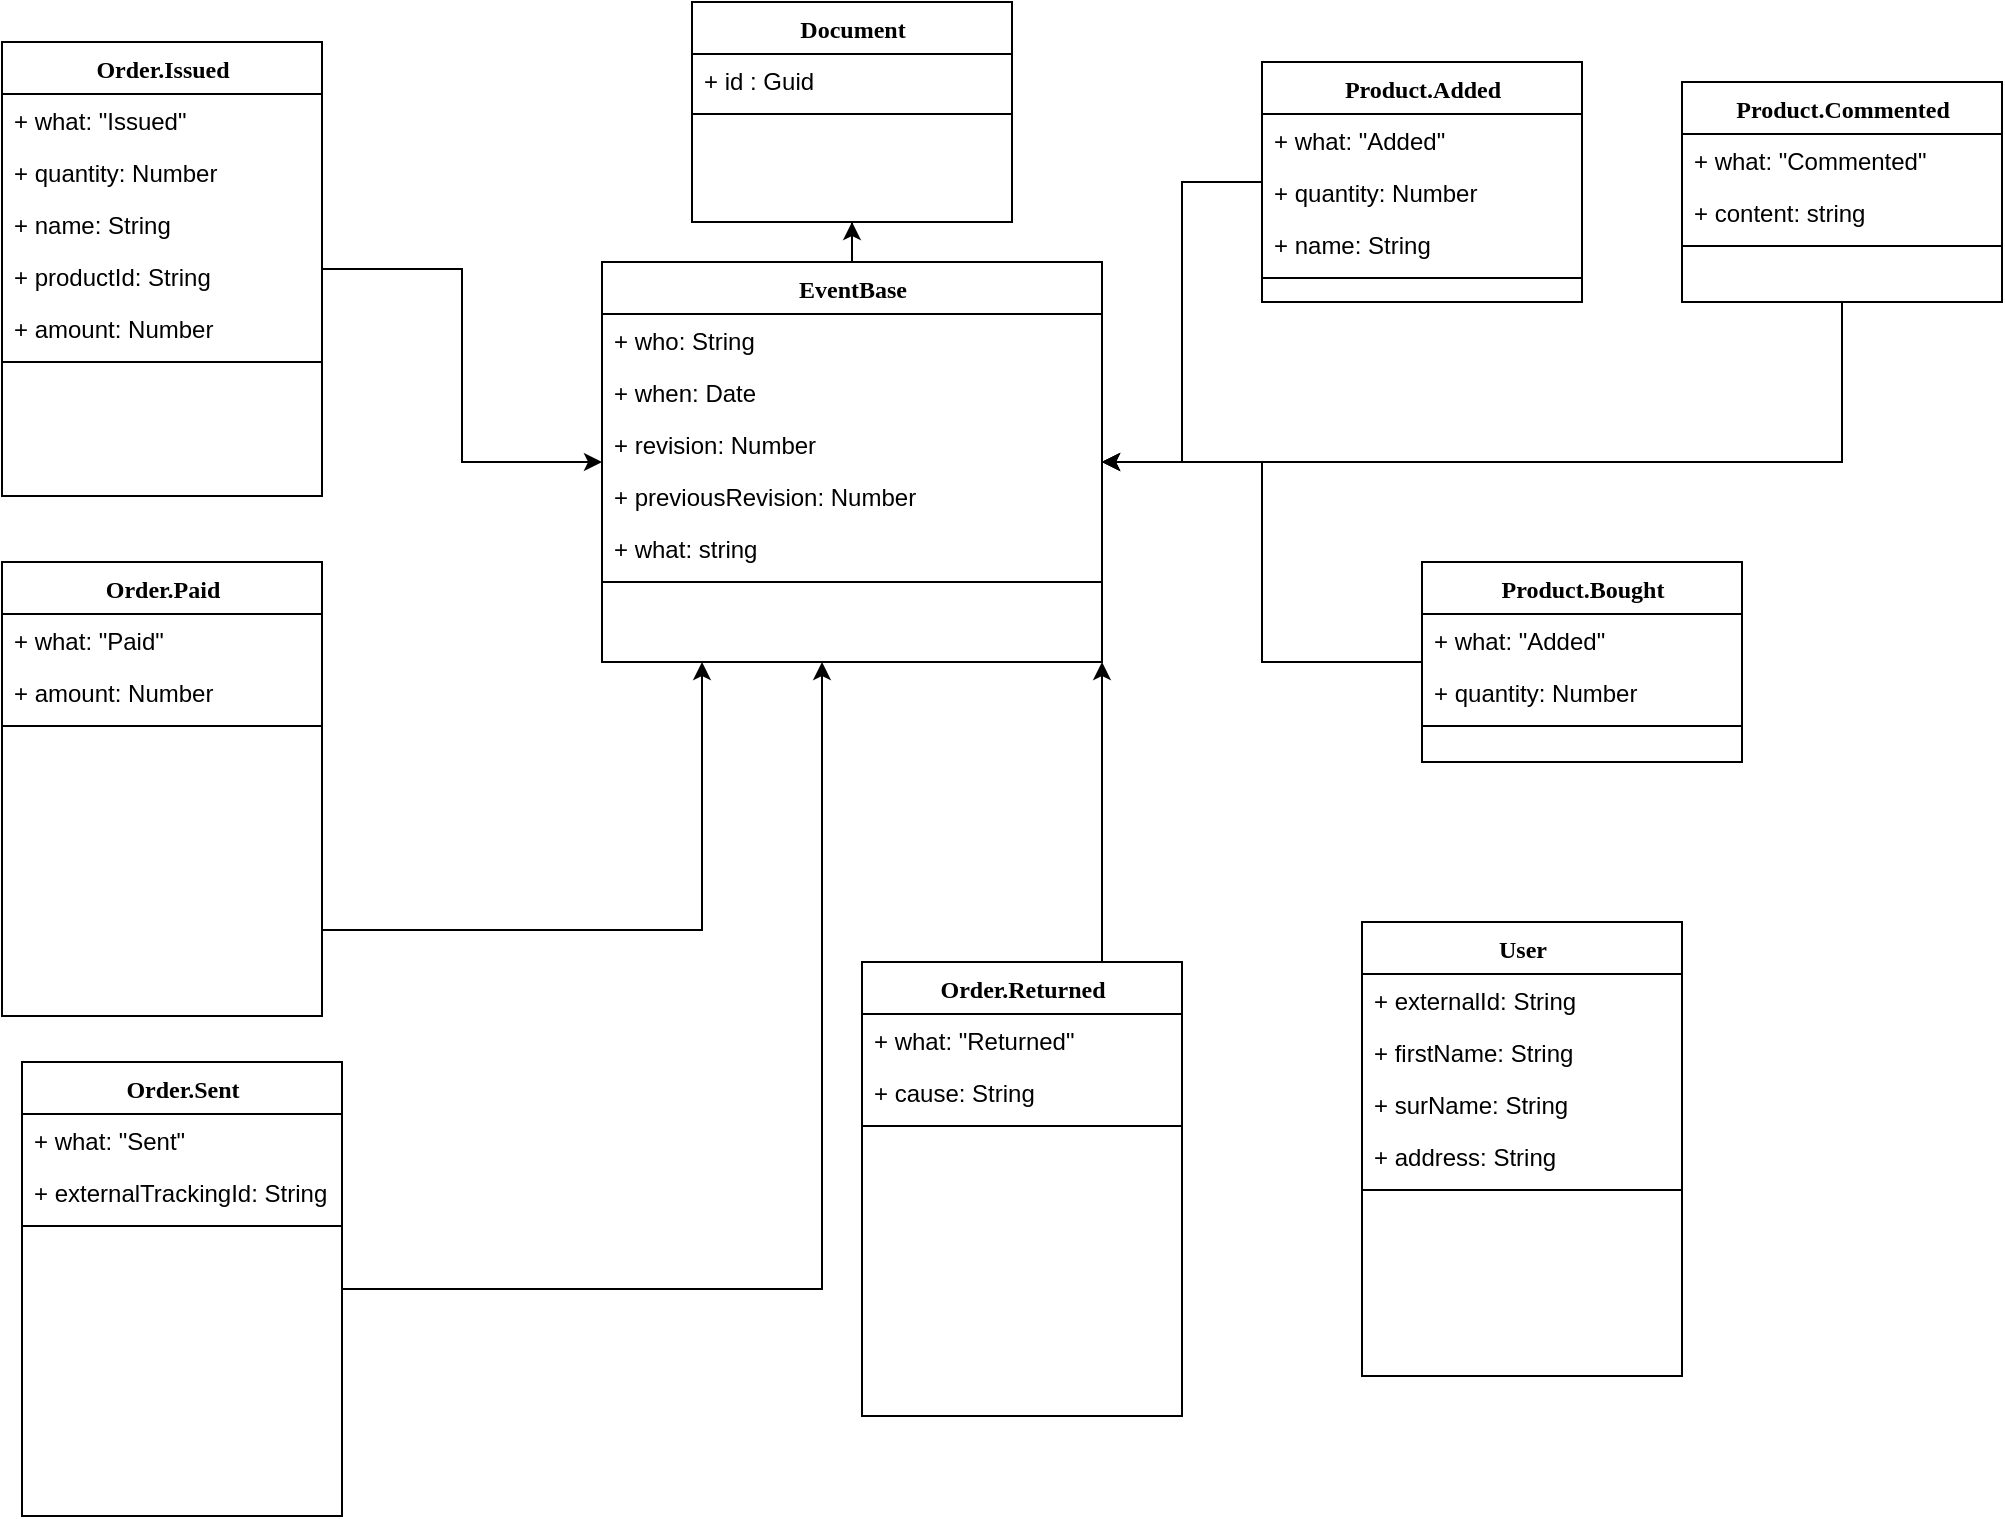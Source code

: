 <mxfile version="13.8.8" type="github">
  <diagram name="Page-1" id="9f46799a-70d6-7492-0946-bef42562c5a5">
    <mxGraphModel dx="965" dy="557" grid="1" gridSize="10" guides="1" tooltips="1" connect="1" arrows="1" fold="1" page="1" pageScale="1" pageWidth="1100" pageHeight="850" background="#ffffff" math="0" shadow="0">
      <root>
        <mxCell id="0" />
        <mxCell id="1" parent="0" />
        <mxCell id="pEbF4z53TQboREh2JlvP-35" value="" style="edgeStyle=orthogonalEdgeStyle;rounded=0;orthogonalLoop=1;jettySize=auto;html=1;" edge="1" parent="1" source="78961159f06e98e8-17" target="pEbF4z53TQboREh2JlvP-26">
          <mxGeometry relative="1" as="geometry" />
        </mxCell>
        <mxCell id="78961159f06e98e8-17" value="Order.Issued" style="swimlane;html=1;fontStyle=1;align=center;verticalAlign=top;childLayout=stackLayout;horizontal=1;startSize=26;horizontalStack=0;resizeParent=1;resizeLast=0;collapsible=1;marginBottom=0;swimlaneFillColor=#ffffff;rounded=0;shadow=0;comic=0;labelBackgroundColor=none;strokeWidth=1;fillColor=none;fontFamily=Verdana;fontSize=12" parent="1" vertex="1">
          <mxGeometry x="20" y="20" width="160" height="227" as="geometry" />
        </mxCell>
        <mxCell id="78961159f06e98e8-25" value="+ what: &quot;Issued&quot;" style="text;html=1;strokeColor=none;fillColor=none;align=left;verticalAlign=top;spacingLeft=4;spacingRight=4;whiteSpace=wrap;overflow=hidden;rotatable=0;points=[[0,0.5],[1,0.5]];portConstraint=eastwest;" parent="78961159f06e98e8-17" vertex="1">
          <mxGeometry y="26" width="160" height="26" as="geometry" />
        </mxCell>
        <mxCell id="78961159f06e98e8-24" value="+ quantity: Number" style="text;html=1;strokeColor=none;fillColor=none;align=left;verticalAlign=top;spacingLeft=4;spacingRight=4;whiteSpace=wrap;overflow=hidden;rotatable=0;points=[[0,0.5],[1,0.5]];portConstraint=eastwest;" parent="78961159f06e98e8-17" vertex="1">
          <mxGeometry y="52" width="160" height="26" as="geometry" />
        </mxCell>
        <mxCell id="pEbF4z53TQboREh2JlvP-37" value="+ name: String" style="text;html=1;strokeColor=none;fillColor=none;align=left;verticalAlign=top;spacingLeft=4;spacingRight=4;whiteSpace=wrap;overflow=hidden;rotatable=0;points=[[0,0.5],[1,0.5]];portConstraint=eastwest;" vertex="1" parent="78961159f06e98e8-17">
          <mxGeometry y="78" width="160" height="26" as="geometry" />
        </mxCell>
        <mxCell id="pEbF4z53TQboREh2JlvP-38" value="+ productId: String&lt;br&gt;" style="text;html=1;strokeColor=none;fillColor=none;align=left;verticalAlign=top;spacingLeft=4;spacingRight=4;whiteSpace=wrap;overflow=hidden;rotatable=0;points=[[0,0.5],[1,0.5]];portConstraint=eastwest;" vertex="1" parent="78961159f06e98e8-17">
          <mxGeometry y="104" width="160" height="26" as="geometry" />
        </mxCell>
        <mxCell id="pEbF4z53TQboREh2JlvP-57" value="+ amount: Number" style="text;html=1;strokeColor=none;fillColor=none;align=left;verticalAlign=top;spacingLeft=4;spacingRight=4;whiteSpace=wrap;overflow=hidden;rotatable=0;points=[[0,0.5],[1,0.5]];portConstraint=eastwest;" vertex="1" parent="78961159f06e98e8-17">
          <mxGeometry y="130" width="160" height="26" as="geometry" />
        </mxCell>
        <mxCell id="78961159f06e98e8-19" value="" style="line;html=1;strokeWidth=1;fillColor=none;align=left;verticalAlign=middle;spacingTop=-1;spacingLeft=3;spacingRight=3;rotatable=0;labelPosition=right;points=[];portConstraint=eastwest;" parent="78961159f06e98e8-17" vertex="1">
          <mxGeometry y="156" width="160" height="8" as="geometry" />
        </mxCell>
        <mxCell id="pEbF4z53TQboREh2JlvP-1" value="Document" style="swimlane;html=1;fontStyle=1;align=center;verticalAlign=top;childLayout=stackLayout;horizontal=1;startSize=26;horizontalStack=0;resizeParent=1;resizeLast=0;collapsible=1;marginBottom=0;swimlaneFillColor=#ffffff;rounded=0;shadow=0;comic=0;labelBackgroundColor=none;strokeWidth=1;fillColor=none;fontFamily=Verdana;fontSize=12" vertex="1" parent="1">
          <mxGeometry x="365" width="160" height="110" as="geometry" />
        </mxCell>
        <mxCell id="pEbF4z53TQboREh2JlvP-3" value="+ id : Guid&lt;br&gt;" style="text;html=1;strokeColor=none;fillColor=none;align=left;verticalAlign=top;spacingLeft=4;spacingRight=4;whiteSpace=wrap;overflow=hidden;rotatable=0;points=[[0,0.5],[1,0.5]];portConstraint=eastwest;" vertex="1" parent="pEbF4z53TQboREh2JlvP-1">
          <mxGeometry y="26" width="160" height="26" as="geometry" />
        </mxCell>
        <mxCell id="pEbF4z53TQboREh2JlvP-7" value="" style="line;html=1;strokeWidth=1;fillColor=none;align=left;verticalAlign=middle;spacingTop=-1;spacingLeft=3;spacingRight=3;rotatable=0;labelPosition=right;points=[];portConstraint=eastwest;" vertex="1" parent="pEbF4z53TQboREh2JlvP-1">
          <mxGeometry y="52" width="160" height="8" as="geometry" />
        </mxCell>
        <mxCell id="pEbF4z53TQboREh2JlvP-36" style="edgeStyle=orthogonalEdgeStyle;rounded=0;orthogonalLoop=1;jettySize=auto;html=1;" edge="1" parent="1" source="pEbF4z53TQboREh2JlvP-26" target="pEbF4z53TQboREh2JlvP-1">
          <mxGeometry relative="1" as="geometry" />
        </mxCell>
        <mxCell id="pEbF4z53TQboREh2JlvP-26" value="EventBase" style="swimlane;html=1;fontStyle=1;align=center;verticalAlign=top;childLayout=stackLayout;horizontal=1;startSize=26;horizontalStack=0;resizeParent=1;resizeLast=0;collapsible=1;marginBottom=0;swimlaneFillColor=#ffffff;rounded=0;shadow=0;comic=0;labelBackgroundColor=none;strokeWidth=1;fillColor=none;fontFamily=Verdana;fontSize=12" vertex="1" parent="1">
          <mxGeometry x="320" y="130" width="250" height="200" as="geometry" />
        </mxCell>
        <mxCell id="pEbF4z53TQboREh2JlvP-17" value="+ who: String" style="text;html=1;strokeColor=none;fillColor=none;align=left;verticalAlign=top;spacingLeft=4;spacingRight=4;whiteSpace=wrap;overflow=hidden;rotatable=0;points=[[0,0.5],[1,0.5]];portConstraint=eastwest;" vertex="1" parent="pEbF4z53TQboREh2JlvP-26">
          <mxGeometry y="26" width="250" height="26" as="geometry" />
        </mxCell>
        <mxCell id="pEbF4z53TQboREh2JlvP-18" value="+ when: Date" style="text;html=1;strokeColor=none;fillColor=none;align=left;verticalAlign=top;spacingLeft=4;spacingRight=4;whiteSpace=wrap;overflow=hidden;rotatable=0;points=[[0,0.5],[1,0.5]];portConstraint=eastwest;" vertex="1" parent="pEbF4z53TQboREh2JlvP-26">
          <mxGeometry y="52" width="250" height="26" as="geometry" />
        </mxCell>
        <mxCell id="pEbF4z53TQboREh2JlvP-19" value="+ revision: Number" style="text;html=1;strokeColor=none;fillColor=none;align=left;verticalAlign=top;spacingLeft=4;spacingRight=4;whiteSpace=wrap;overflow=hidden;rotatable=0;points=[[0,0.5],[1,0.5]];portConstraint=eastwest;" vertex="1" parent="pEbF4z53TQboREh2JlvP-26">
          <mxGeometry y="78" width="250" height="26" as="geometry" />
        </mxCell>
        <mxCell id="pEbF4z53TQboREh2JlvP-20" value="+ previousRevision: Number" style="text;html=1;strokeColor=none;fillColor=none;align=left;verticalAlign=top;spacingLeft=4;spacingRight=4;whiteSpace=wrap;overflow=hidden;rotatable=0;points=[[0,0.5],[1,0.5]];portConstraint=eastwest;" vertex="1" parent="pEbF4z53TQboREh2JlvP-26">
          <mxGeometry y="104" width="250" height="26" as="geometry" />
        </mxCell>
        <mxCell id="pEbF4z53TQboREh2JlvP-21" value="+ what: string" style="text;html=1;strokeColor=none;fillColor=none;align=left;verticalAlign=top;spacingLeft=4;spacingRight=4;whiteSpace=wrap;overflow=hidden;rotatable=0;points=[[0,0.5],[1,0.5]];portConstraint=eastwest;" vertex="1" parent="pEbF4z53TQboREh2JlvP-26">
          <mxGeometry y="130" width="250" height="26" as="geometry" />
        </mxCell>
        <mxCell id="pEbF4z53TQboREh2JlvP-32" value="" style="line;html=1;strokeWidth=1;fillColor=none;align=left;verticalAlign=middle;spacingTop=-1;spacingLeft=3;spacingRight=3;rotatable=0;labelPosition=right;points=[];portConstraint=eastwest;" vertex="1" parent="pEbF4z53TQboREh2JlvP-26">
          <mxGeometry y="156" width="250" height="8" as="geometry" />
        </mxCell>
        <mxCell id="pEbF4z53TQboREh2JlvP-45" style="edgeStyle=orthogonalEdgeStyle;rounded=0;orthogonalLoop=1;jettySize=auto;html=1;" edge="1" parent="1" source="pEbF4z53TQboREh2JlvP-39" target="pEbF4z53TQboREh2JlvP-26">
          <mxGeometry relative="1" as="geometry">
            <mxPoint x="470" y="300" as="targetPoint" />
            <Array as="points">
              <mxPoint x="430" y="420" />
              <mxPoint x="430" y="420" />
            </Array>
          </mxGeometry>
        </mxCell>
        <mxCell id="pEbF4z53TQboREh2JlvP-39" value="Order.Sent" style="swimlane;html=1;fontStyle=1;align=center;verticalAlign=top;childLayout=stackLayout;horizontal=1;startSize=26;horizontalStack=0;resizeParent=1;resizeLast=0;collapsible=1;marginBottom=0;swimlaneFillColor=#ffffff;rounded=0;shadow=0;comic=0;labelBackgroundColor=none;strokeWidth=1;fillColor=none;fontFamily=Verdana;fontSize=12" vertex="1" parent="1">
          <mxGeometry x="30" y="530" width="160" height="227" as="geometry" />
        </mxCell>
        <mxCell id="pEbF4z53TQboREh2JlvP-40" value="+ what: &quot;Sent&quot;" style="text;html=1;strokeColor=none;fillColor=none;align=left;verticalAlign=top;spacingLeft=4;spacingRight=4;whiteSpace=wrap;overflow=hidden;rotatable=0;points=[[0,0.5],[1,0.5]];portConstraint=eastwest;" vertex="1" parent="pEbF4z53TQboREh2JlvP-39">
          <mxGeometry y="26" width="160" height="26" as="geometry" />
        </mxCell>
        <mxCell id="pEbF4z53TQboREh2JlvP-43" value="+ externalTrackingId: String" style="text;html=1;strokeColor=none;fillColor=none;align=left;verticalAlign=top;spacingLeft=4;spacingRight=4;whiteSpace=wrap;overflow=hidden;rotatable=0;points=[[0,0.5],[1,0.5]];portConstraint=eastwest;" vertex="1" parent="pEbF4z53TQboREh2JlvP-39">
          <mxGeometry y="52" width="160" height="26" as="geometry" />
        </mxCell>
        <mxCell id="pEbF4z53TQboREh2JlvP-44" value="" style="line;html=1;strokeWidth=1;fillColor=none;align=left;verticalAlign=middle;spacingTop=-1;spacingLeft=3;spacingRight=3;rotatable=0;labelPosition=right;points=[];portConstraint=eastwest;" vertex="1" parent="pEbF4z53TQboREh2JlvP-39">
          <mxGeometry y="78" width="160" height="8" as="geometry" />
        </mxCell>
        <mxCell id="pEbF4z53TQboREh2JlvP-50" style="edgeStyle=orthogonalEdgeStyle;rounded=0;orthogonalLoop=1;jettySize=auto;html=1;" edge="1" parent="1" source="pEbF4z53TQboREh2JlvP-46" target="pEbF4z53TQboREh2JlvP-26">
          <mxGeometry relative="1" as="geometry">
            <mxPoint x="380" y="300" as="targetPoint" />
            <Array as="points">
              <mxPoint x="370" y="464" />
            </Array>
          </mxGeometry>
        </mxCell>
        <mxCell id="pEbF4z53TQboREh2JlvP-46" value="Order.Paid" style="swimlane;html=1;fontStyle=1;align=center;verticalAlign=top;childLayout=stackLayout;horizontal=1;startSize=26;horizontalStack=0;resizeParent=1;resizeLast=0;collapsible=1;marginBottom=0;swimlaneFillColor=#ffffff;rounded=0;shadow=0;comic=0;labelBackgroundColor=none;strokeWidth=1;fillColor=none;fontFamily=Verdana;fontSize=12" vertex="1" parent="1">
          <mxGeometry x="20" y="280" width="160" height="227" as="geometry" />
        </mxCell>
        <mxCell id="pEbF4z53TQboREh2JlvP-47" value="+ what: &quot;Paid&quot;" style="text;html=1;strokeColor=none;fillColor=none;align=left;verticalAlign=top;spacingLeft=4;spacingRight=4;whiteSpace=wrap;overflow=hidden;rotatable=0;points=[[0,0.5],[1,0.5]];portConstraint=eastwest;" vertex="1" parent="pEbF4z53TQboREh2JlvP-46">
          <mxGeometry y="26" width="160" height="26" as="geometry" />
        </mxCell>
        <mxCell id="pEbF4z53TQboREh2JlvP-48" value="+ amount: Number" style="text;html=1;strokeColor=none;fillColor=none;align=left;verticalAlign=top;spacingLeft=4;spacingRight=4;whiteSpace=wrap;overflow=hidden;rotatable=0;points=[[0,0.5],[1,0.5]];portConstraint=eastwest;" vertex="1" parent="pEbF4z53TQboREh2JlvP-46">
          <mxGeometry y="52" width="160" height="26" as="geometry" />
        </mxCell>
        <mxCell id="pEbF4z53TQboREh2JlvP-49" value="" style="line;html=1;strokeWidth=1;fillColor=none;align=left;verticalAlign=middle;spacingTop=-1;spacingLeft=3;spacingRight=3;rotatable=0;labelPosition=right;points=[];portConstraint=eastwest;" vertex="1" parent="pEbF4z53TQboREh2JlvP-46">
          <mxGeometry y="78" width="160" height="8" as="geometry" />
        </mxCell>
        <mxCell id="pEbF4z53TQboREh2JlvP-55" style="edgeStyle=orthogonalEdgeStyle;rounded=0;orthogonalLoop=1;jettySize=auto;html=1;" edge="1" parent="1" source="pEbF4z53TQboREh2JlvP-51" target="pEbF4z53TQboREh2JlvP-26">
          <mxGeometry relative="1" as="geometry">
            <mxPoint x="590" y="340" as="targetPoint" />
            <Array as="points">
              <mxPoint x="570" y="440" />
              <mxPoint x="570" y="440" />
            </Array>
          </mxGeometry>
        </mxCell>
        <mxCell id="pEbF4z53TQboREh2JlvP-51" value="Order.Returned" style="swimlane;html=1;fontStyle=1;align=center;verticalAlign=top;childLayout=stackLayout;horizontal=1;startSize=26;horizontalStack=0;resizeParent=1;resizeLast=0;collapsible=1;marginBottom=0;swimlaneFillColor=#ffffff;rounded=0;shadow=0;comic=0;labelBackgroundColor=none;strokeWidth=1;fillColor=none;fontFamily=Verdana;fontSize=12" vertex="1" parent="1">
          <mxGeometry x="450" y="480" width="160" height="227" as="geometry" />
        </mxCell>
        <mxCell id="pEbF4z53TQboREh2JlvP-52" value="+ what: &quot;Returned&quot;" style="text;html=1;strokeColor=none;fillColor=none;align=left;verticalAlign=top;spacingLeft=4;spacingRight=4;whiteSpace=wrap;overflow=hidden;rotatable=0;points=[[0,0.5],[1,0.5]];portConstraint=eastwest;" vertex="1" parent="pEbF4z53TQboREh2JlvP-51">
          <mxGeometry y="26" width="160" height="26" as="geometry" />
        </mxCell>
        <mxCell id="pEbF4z53TQboREh2JlvP-53" value="+ cause: String" style="text;html=1;strokeColor=none;fillColor=none;align=left;verticalAlign=top;spacingLeft=4;spacingRight=4;whiteSpace=wrap;overflow=hidden;rotatable=0;points=[[0,0.5],[1,0.5]];portConstraint=eastwest;" vertex="1" parent="pEbF4z53TQboREh2JlvP-51">
          <mxGeometry y="52" width="160" height="26" as="geometry" />
        </mxCell>
        <mxCell id="pEbF4z53TQboREh2JlvP-54" value="" style="line;html=1;strokeWidth=1;fillColor=none;align=left;verticalAlign=middle;spacingTop=-1;spacingLeft=3;spacingRight=3;rotatable=0;labelPosition=right;points=[];portConstraint=eastwest;" vertex="1" parent="pEbF4z53TQboREh2JlvP-51">
          <mxGeometry y="78" width="160" height="8" as="geometry" />
        </mxCell>
        <mxCell id="pEbF4z53TQboREh2JlvP-66" style="edgeStyle=orthogonalEdgeStyle;rounded=0;orthogonalLoop=1;jettySize=auto;html=1;" edge="1" parent="1" source="pEbF4z53TQboREh2JlvP-58" target="pEbF4z53TQboREh2JlvP-26">
          <mxGeometry relative="1" as="geometry" />
        </mxCell>
        <mxCell id="pEbF4z53TQboREh2JlvP-58" value="Product.Added" style="swimlane;html=1;fontStyle=1;align=center;verticalAlign=top;childLayout=stackLayout;horizontal=1;startSize=26;horizontalStack=0;resizeParent=1;resizeLast=0;collapsible=1;marginBottom=0;swimlaneFillColor=#ffffff;rounded=0;shadow=0;comic=0;labelBackgroundColor=none;strokeWidth=1;fillColor=none;fontFamily=Verdana;fontSize=12" vertex="1" parent="1">
          <mxGeometry x="650" y="30" width="160" height="120" as="geometry" />
        </mxCell>
        <mxCell id="pEbF4z53TQboREh2JlvP-59" value="+ what: &quot;Added&quot;" style="text;html=1;strokeColor=none;fillColor=none;align=left;verticalAlign=top;spacingLeft=4;spacingRight=4;whiteSpace=wrap;overflow=hidden;rotatable=0;points=[[0,0.5],[1,0.5]];portConstraint=eastwest;" vertex="1" parent="pEbF4z53TQboREh2JlvP-58">
          <mxGeometry y="26" width="160" height="26" as="geometry" />
        </mxCell>
        <mxCell id="pEbF4z53TQboREh2JlvP-60" value="+ quantity: Number" style="text;html=1;strokeColor=none;fillColor=none;align=left;verticalAlign=top;spacingLeft=4;spacingRight=4;whiteSpace=wrap;overflow=hidden;rotatable=0;points=[[0,0.5],[1,0.5]];portConstraint=eastwest;" vertex="1" parent="pEbF4z53TQboREh2JlvP-58">
          <mxGeometry y="52" width="160" height="26" as="geometry" />
        </mxCell>
        <mxCell id="pEbF4z53TQboREh2JlvP-61" value="+ name: String" style="text;html=1;strokeColor=none;fillColor=none;align=left;verticalAlign=top;spacingLeft=4;spacingRight=4;whiteSpace=wrap;overflow=hidden;rotatable=0;points=[[0,0.5],[1,0.5]];portConstraint=eastwest;" vertex="1" parent="pEbF4z53TQboREh2JlvP-58">
          <mxGeometry y="78" width="160" height="26" as="geometry" />
        </mxCell>
        <mxCell id="pEbF4z53TQboREh2JlvP-64" value="" style="line;html=1;strokeWidth=1;fillColor=none;align=left;verticalAlign=middle;spacingTop=-1;spacingLeft=3;spacingRight=3;rotatable=0;labelPosition=right;points=[];portConstraint=eastwest;" vertex="1" parent="pEbF4z53TQboREh2JlvP-58">
          <mxGeometry y="104" width="160" height="8" as="geometry" />
        </mxCell>
        <mxCell id="pEbF4z53TQboREh2JlvP-75" style="edgeStyle=orthogonalEdgeStyle;rounded=0;orthogonalLoop=1;jettySize=auto;html=1;" edge="1" parent="1" source="pEbF4z53TQboREh2JlvP-67" target="pEbF4z53TQboREh2JlvP-26">
          <mxGeometry relative="1" as="geometry">
            <Array as="points">
              <mxPoint x="940" y="230" />
            </Array>
          </mxGeometry>
        </mxCell>
        <mxCell id="pEbF4z53TQboREh2JlvP-67" value="Product.Commented" style="swimlane;html=1;fontStyle=1;align=center;verticalAlign=top;childLayout=stackLayout;horizontal=1;startSize=26;horizontalStack=0;resizeParent=1;resizeLast=0;collapsible=1;marginBottom=0;swimlaneFillColor=#ffffff;rounded=0;shadow=0;comic=0;labelBackgroundColor=none;strokeWidth=1;fillColor=none;fontFamily=Verdana;fontSize=12" vertex="1" parent="1">
          <mxGeometry x="860" y="40" width="160" height="110" as="geometry" />
        </mxCell>
        <mxCell id="pEbF4z53TQboREh2JlvP-68" value="+ what: &quot;Commented&quot;" style="text;html=1;strokeColor=none;fillColor=none;align=left;verticalAlign=top;spacingLeft=4;spacingRight=4;whiteSpace=wrap;overflow=hidden;rotatable=0;points=[[0,0.5],[1,0.5]];portConstraint=eastwest;" vertex="1" parent="pEbF4z53TQboREh2JlvP-67">
          <mxGeometry y="26" width="160" height="26" as="geometry" />
        </mxCell>
        <mxCell id="pEbF4z53TQboREh2JlvP-74" value="+ content: string&lt;br&gt;" style="text;html=1;strokeColor=none;fillColor=none;align=left;verticalAlign=top;spacingLeft=4;spacingRight=4;whiteSpace=wrap;overflow=hidden;rotatable=0;points=[[0,0.5],[1,0.5]];portConstraint=eastwest;" vertex="1" parent="pEbF4z53TQboREh2JlvP-67">
          <mxGeometry y="52" width="160" height="26" as="geometry" />
        </mxCell>
        <mxCell id="pEbF4z53TQboREh2JlvP-73" value="" style="line;html=1;strokeWidth=1;fillColor=none;align=left;verticalAlign=middle;spacingTop=-1;spacingLeft=3;spacingRight=3;rotatable=0;labelPosition=right;points=[];portConstraint=eastwest;" vertex="1" parent="pEbF4z53TQboREh2JlvP-67">
          <mxGeometry y="78" width="160" height="8" as="geometry" />
        </mxCell>
        <mxCell id="pEbF4z53TQboREh2JlvP-82" style="edgeStyle=orthogonalEdgeStyle;rounded=0;orthogonalLoop=1;jettySize=auto;html=1;" edge="1" parent="1" source="pEbF4z53TQboREh2JlvP-76" target="pEbF4z53TQboREh2JlvP-26">
          <mxGeometry relative="1" as="geometry" />
        </mxCell>
        <mxCell id="pEbF4z53TQboREh2JlvP-76" value="Product.Bought" style="swimlane;html=1;fontStyle=1;align=center;verticalAlign=top;childLayout=stackLayout;horizontal=1;startSize=26;horizontalStack=0;resizeParent=1;resizeLast=0;collapsible=1;marginBottom=0;swimlaneFillColor=#ffffff;rounded=0;shadow=0;comic=0;labelBackgroundColor=none;strokeWidth=1;fillColor=none;fontFamily=Verdana;fontSize=12" vertex="1" parent="1">
          <mxGeometry x="730" y="280" width="160" height="100" as="geometry" />
        </mxCell>
        <mxCell id="pEbF4z53TQboREh2JlvP-77" value="+ what: &quot;Added&quot;" style="text;html=1;strokeColor=none;fillColor=none;align=left;verticalAlign=top;spacingLeft=4;spacingRight=4;whiteSpace=wrap;overflow=hidden;rotatable=0;points=[[0,0.5],[1,0.5]];portConstraint=eastwest;" vertex="1" parent="pEbF4z53TQboREh2JlvP-76">
          <mxGeometry y="26" width="160" height="26" as="geometry" />
        </mxCell>
        <mxCell id="pEbF4z53TQboREh2JlvP-78" value="+ quantity: Number" style="text;html=1;strokeColor=none;fillColor=none;align=left;verticalAlign=top;spacingLeft=4;spacingRight=4;whiteSpace=wrap;overflow=hidden;rotatable=0;points=[[0,0.5],[1,0.5]];portConstraint=eastwest;" vertex="1" parent="pEbF4z53TQboREh2JlvP-76">
          <mxGeometry y="52" width="160" height="26" as="geometry" />
        </mxCell>
        <mxCell id="pEbF4z53TQboREh2JlvP-80" value="" style="line;html=1;strokeWidth=1;fillColor=none;align=left;verticalAlign=middle;spacingTop=-1;spacingLeft=3;spacingRight=3;rotatable=0;labelPosition=right;points=[];portConstraint=eastwest;" vertex="1" parent="pEbF4z53TQboREh2JlvP-76">
          <mxGeometry y="78" width="160" height="8" as="geometry" />
        </mxCell>
        <mxCell id="pEbF4z53TQboREh2JlvP-83" value="User" style="swimlane;html=1;fontStyle=1;align=center;verticalAlign=top;childLayout=stackLayout;horizontal=1;startSize=26;horizontalStack=0;resizeParent=1;resizeLast=0;collapsible=1;marginBottom=0;swimlaneFillColor=#ffffff;rounded=0;shadow=0;comic=0;labelBackgroundColor=none;strokeWidth=1;fillColor=none;fontFamily=Verdana;fontSize=12" vertex="1" parent="1">
          <mxGeometry x="700" y="460" width="160" height="227" as="geometry" />
        </mxCell>
        <mxCell id="pEbF4z53TQboREh2JlvP-84" value="+ externalId: String" style="text;html=1;strokeColor=none;fillColor=none;align=left;verticalAlign=top;spacingLeft=4;spacingRight=4;whiteSpace=wrap;overflow=hidden;rotatable=0;points=[[0,0.5],[1,0.5]];portConstraint=eastwest;" vertex="1" parent="pEbF4z53TQboREh2JlvP-83">
          <mxGeometry y="26" width="160" height="26" as="geometry" />
        </mxCell>
        <mxCell id="pEbF4z53TQboREh2JlvP-88" value="+ firstName: String" style="text;html=1;strokeColor=none;fillColor=none;align=left;verticalAlign=top;spacingLeft=4;spacingRight=4;whiteSpace=wrap;overflow=hidden;rotatable=0;points=[[0,0.5],[1,0.5]];portConstraint=eastwest;" vertex="1" parent="pEbF4z53TQboREh2JlvP-83">
          <mxGeometry y="52" width="160" height="26" as="geometry" />
        </mxCell>
        <mxCell id="pEbF4z53TQboREh2JlvP-90" value="+ surName: String" style="text;html=1;strokeColor=none;fillColor=none;align=left;verticalAlign=top;spacingLeft=4;spacingRight=4;whiteSpace=wrap;overflow=hidden;rotatable=0;points=[[0,0.5],[1,0.5]];portConstraint=eastwest;" vertex="1" parent="pEbF4z53TQboREh2JlvP-83">
          <mxGeometry y="78" width="160" height="26" as="geometry" />
        </mxCell>
        <mxCell id="pEbF4z53TQboREh2JlvP-91" value="+ address: String" style="text;html=1;strokeColor=none;fillColor=none;align=left;verticalAlign=top;spacingLeft=4;spacingRight=4;whiteSpace=wrap;overflow=hidden;rotatable=0;points=[[0,0.5],[1,0.5]];portConstraint=eastwest;" vertex="1" parent="pEbF4z53TQboREh2JlvP-83">
          <mxGeometry y="104" width="160" height="26" as="geometry" />
        </mxCell>
        <mxCell id="pEbF4z53TQboREh2JlvP-86" value="" style="line;html=1;strokeWidth=1;fillColor=none;align=left;verticalAlign=middle;spacingTop=-1;spacingLeft=3;spacingRight=3;rotatable=0;labelPosition=right;points=[];portConstraint=eastwest;" vertex="1" parent="pEbF4z53TQboREh2JlvP-83">
          <mxGeometry y="130" width="160" height="8" as="geometry" />
        </mxCell>
      </root>
    </mxGraphModel>
  </diagram>
</mxfile>
